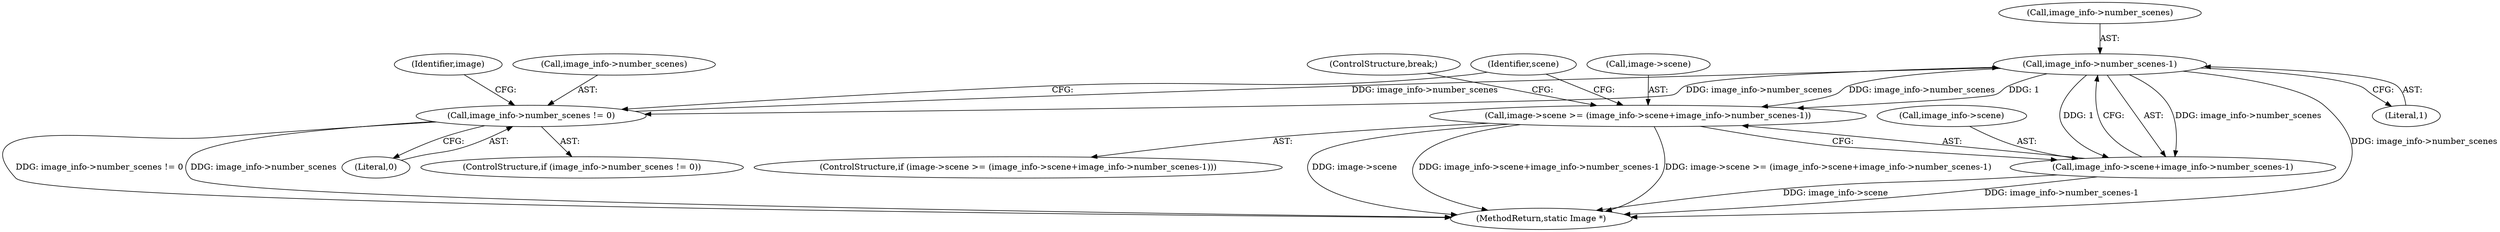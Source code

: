digraph "0_ImageMagick_9f375e7080a2c1044cd546854d0548b4bfb429d0@pointer" {
"1003867" [label="(Call,image_info->number_scenes-1)"];
"1003853" [label="(Call,image_info->number_scenes != 0)"];
"1003867" [label="(Call,image_info->number_scenes-1)"];
"1003859" [label="(Call,image->scene >= (image_info->scene+image_info->number_scenes-1))"];
"1003863" [label="(Call,image_info->scene+image_info->number_scenes-1)"];
"1003858" [label="(ControlStructure,if (image->scene >= (image_info->scene+image_info->number_scenes-1)))"];
"1003861" [label="(Identifier,image)"];
"1003853" [label="(Call,image_info->number_scenes != 0)"];
"1003864" [label="(Call,image_info->scene)"];
"1003859" [label="(Call,image->scene >= (image_info->scene+image_info->number_scenes-1))"];
"1003867" [label="(Call,image_info->number_scenes-1)"];
"1003863" [label="(Call,image_info->scene+image_info->number_scenes-1)"];
"1004016" [label="(MethodReturn,static Image *)"];
"1003852" [label="(ControlStructure,if (image_info->number_scenes != 0))"];
"1003857" [label="(Literal,0)"];
"1003854" [label="(Call,image_info->number_scenes)"];
"1003875" [label="(Identifier,scene)"];
"1003860" [label="(Call,image->scene)"];
"1003872" [label="(ControlStructure,break;)"];
"1003868" [label="(Call,image_info->number_scenes)"];
"1003871" [label="(Literal,1)"];
"1003867" -> "1003863"  [label="AST: "];
"1003867" -> "1003871"  [label="CFG: "];
"1003868" -> "1003867"  [label="AST: "];
"1003871" -> "1003867"  [label="AST: "];
"1003863" -> "1003867"  [label="CFG: "];
"1003867" -> "1004016"  [label="DDG: image_info->number_scenes"];
"1003867" -> "1003853"  [label="DDG: image_info->number_scenes"];
"1003867" -> "1003859"  [label="DDG: image_info->number_scenes"];
"1003867" -> "1003859"  [label="DDG: 1"];
"1003867" -> "1003863"  [label="DDG: image_info->number_scenes"];
"1003867" -> "1003863"  [label="DDG: 1"];
"1003853" -> "1003867"  [label="DDG: image_info->number_scenes"];
"1003853" -> "1003852"  [label="AST: "];
"1003853" -> "1003857"  [label="CFG: "];
"1003854" -> "1003853"  [label="AST: "];
"1003857" -> "1003853"  [label="AST: "];
"1003861" -> "1003853"  [label="CFG: "];
"1003875" -> "1003853"  [label="CFG: "];
"1003853" -> "1004016"  [label="DDG: image_info->number_scenes"];
"1003853" -> "1004016"  [label="DDG: image_info->number_scenes != 0"];
"1003859" -> "1003858"  [label="AST: "];
"1003859" -> "1003863"  [label="CFG: "];
"1003860" -> "1003859"  [label="AST: "];
"1003863" -> "1003859"  [label="AST: "];
"1003872" -> "1003859"  [label="CFG: "];
"1003875" -> "1003859"  [label="CFG: "];
"1003859" -> "1004016"  [label="DDG: image->scene"];
"1003859" -> "1004016"  [label="DDG: image_info->scene+image_info->number_scenes-1"];
"1003859" -> "1004016"  [label="DDG: image->scene >= (image_info->scene+image_info->number_scenes-1)"];
"1003864" -> "1003863"  [label="AST: "];
"1003863" -> "1004016"  [label="DDG: image_info->number_scenes-1"];
"1003863" -> "1004016"  [label="DDG: image_info->scene"];
}
